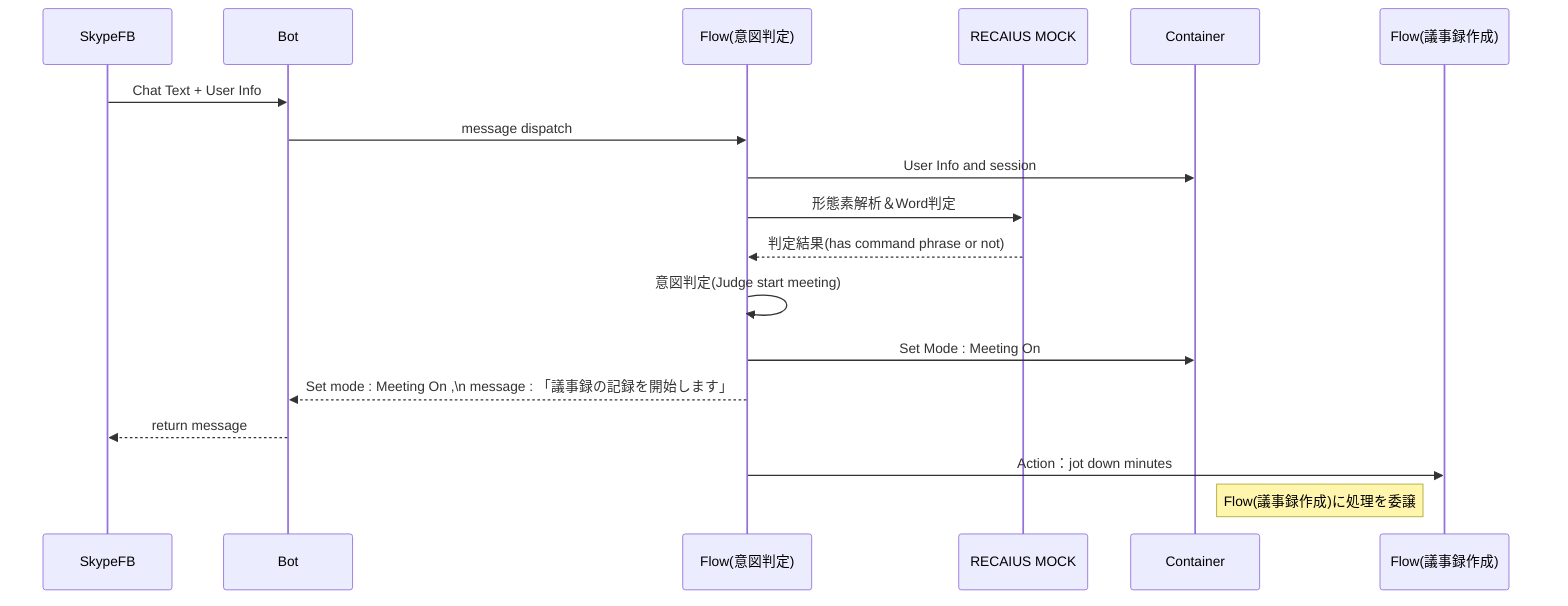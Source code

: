 %% Example of sequence diagram
sequenceDiagram
  participant SkypeFB
  participant Bot
  participant Flow(意図判定)
  participant RECAIUS MOCK
  participant Container

  SkypeFB->>Bot : Chat Text + User Info
  Bot->>Flow(意図判定) : message dispatch
  Flow(意図判定)->>Container : User Info and session
  Flow(意図判定)->>RECAIUS MOCK : 形態素解析＆Word判定
  RECAIUS MOCK-->>Flow(意図判定) : 判定結果(has command phrase or not)
  Flow(意図判定)->>Flow(意図判定) : 意図判定(Judge start meeting)
  Flow(意図判定)->>Container : Set Mode : Meeting On
  Flow(意図判定) -->> Bot : Set mode : Meeting On ,\n message : 「議事録の記録を開始します」
  Bot-->> SkypeFB : return message
  Flow(意図判定)->>Flow(議事録作成) : Action：jot down minutes
  Note left of Flow(議事録作成): Flow(議事録作成)に処理を委譲
